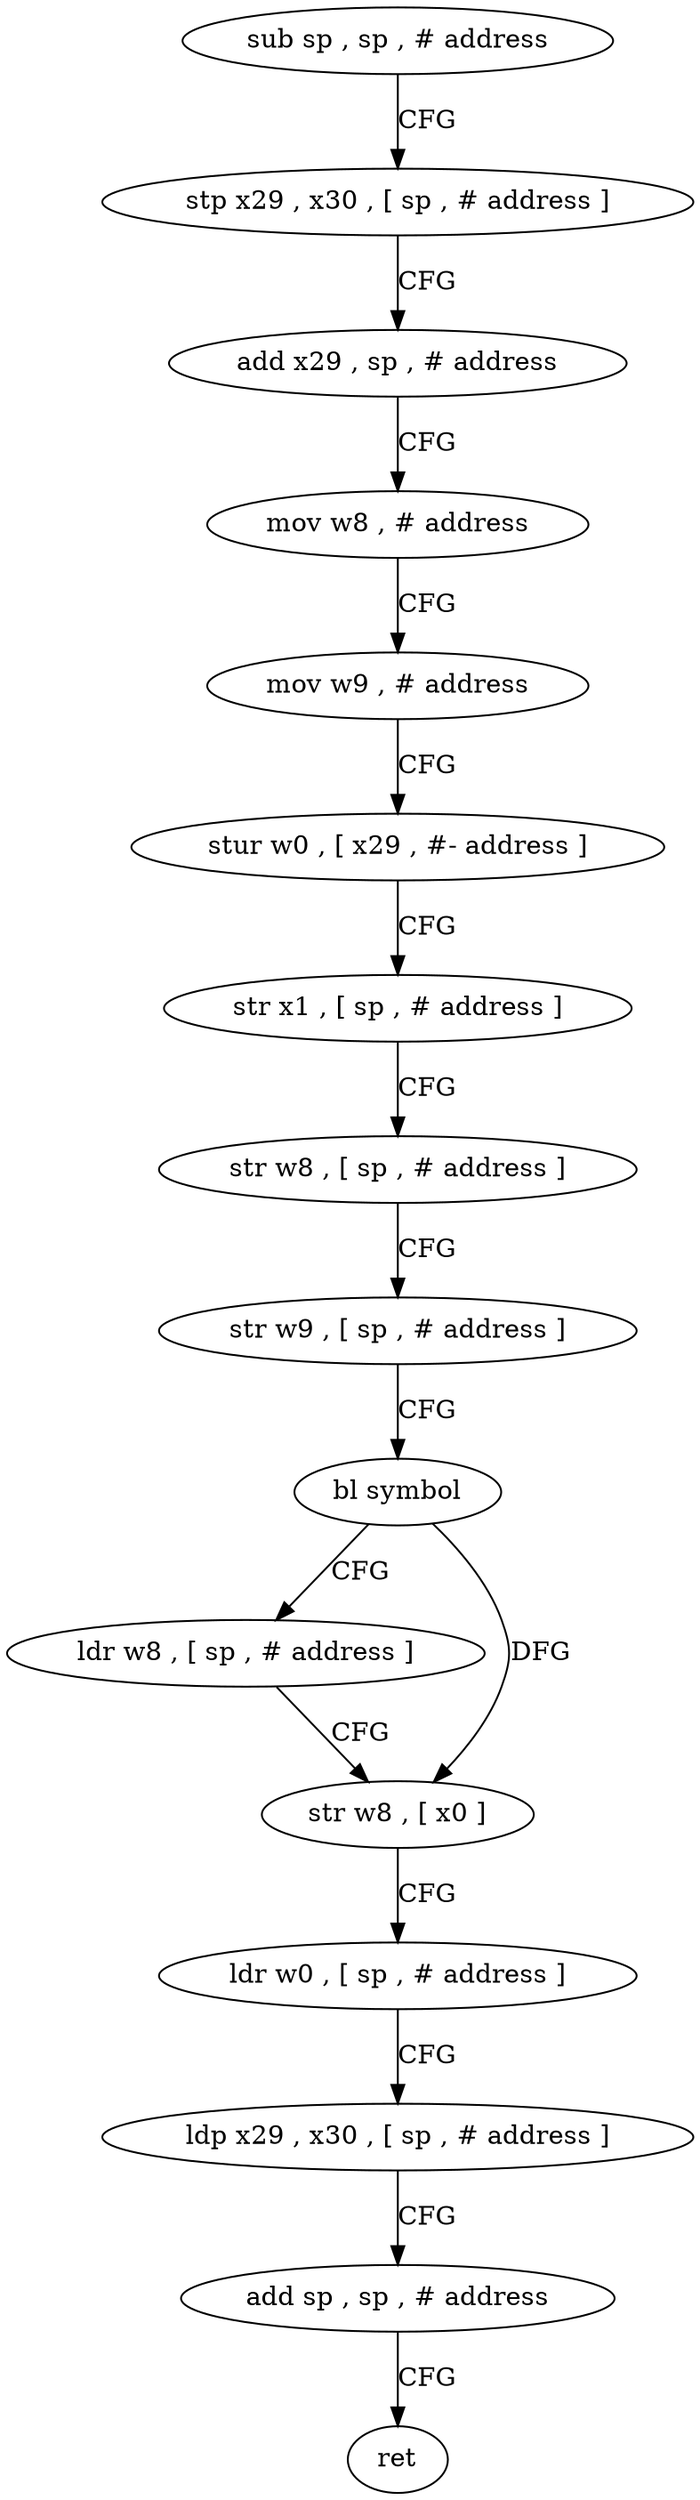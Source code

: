digraph "func" {
"4286352" [label = "sub sp , sp , # address" ]
"4286356" [label = "stp x29 , x30 , [ sp , # address ]" ]
"4286360" [label = "add x29 , sp , # address" ]
"4286364" [label = "mov w8 , # address" ]
"4286368" [label = "mov w9 , # address" ]
"4286372" [label = "stur w0 , [ x29 , #- address ]" ]
"4286376" [label = "str x1 , [ sp , # address ]" ]
"4286380" [label = "str w8 , [ sp , # address ]" ]
"4286384" [label = "str w9 , [ sp , # address ]" ]
"4286388" [label = "bl symbol" ]
"4286392" [label = "ldr w8 , [ sp , # address ]" ]
"4286396" [label = "str w8 , [ x0 ]" ]
"4286400" [label = "ldr w0 , [ sp , # address ]" ]
"4286404" [label = "ldp x29 , x30 , [ sp , # address ]" ]
"4286408" [label = "add sp , sp , # address" ]
"4286412" [label = "ret" ]
"4286352" -> "4286356" [ label = "CFG" ]
"4286356" -> "4286360" [ label = "CFG" ]
"4286360" -> "4286364" [ label = "CFG" ]
"4286364" -> "4286368" [ label = "CFG" ]
"4286368" -> "4286372" [ label = "CFG" ]
"4286372" -> "4286376" [ label = "CFG" ]
"4286376" -> "4286380" [ label = "CFG" ]
"4286380" -> "4286384" [ label = "CFG" ]
"4286384" -> "4286388" [ label = "CFG" ]
"4286388" -> "4286392" [ label = "CFG" ]
"4286388" -> "4286396" [ label = "DFG" ]
"4286392" -> "4286396" [ label = "CFG" ]
"4286396" -> "4286400" [ label = "CFG" ]
"4286400" -> "4286404" [ label = "CFG" ]
"4286404" -> "4286408" [ label = "CFG" ]
"4286408" -> "4286412" [ label = "CFG" ]
}
